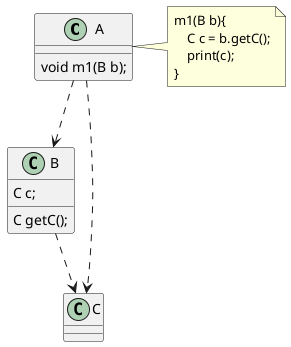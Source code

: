 @startuml

class A{
    void m1(B b);
}
note right of A
m1(B b){
    C c = b.getC();
    print(c);
}
end note

class B{
    C c;
    C getC();
}

class C{
}

A ..> B
A ..> C
B ..> C

@enduml